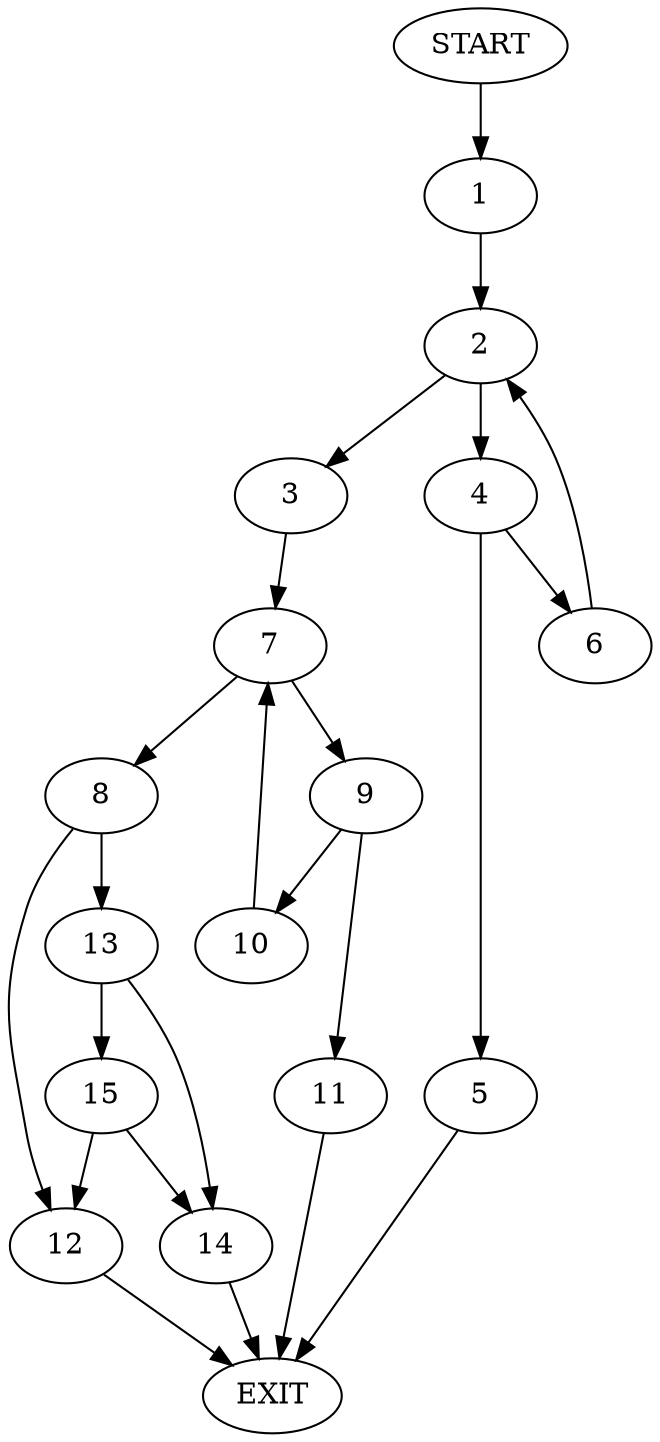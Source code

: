 digraph {
0 [label="START"]
16 [label="EXIT"]
0 -> 1
1 -> 2
2 -> 3
2 -> 4
4 -> 5
4 -> 6
3 -> 7
6 -> 2
5 -> 16
7 -> 8
7 -> 9
9 -> 10
9 -> 11
8 -> 12
8 -> 13
10 -> 7
11 -> 16
13 -> 14
13 -> 15
12 -> 16
15 -> 14
15 -> 12
14 -> 16
}
